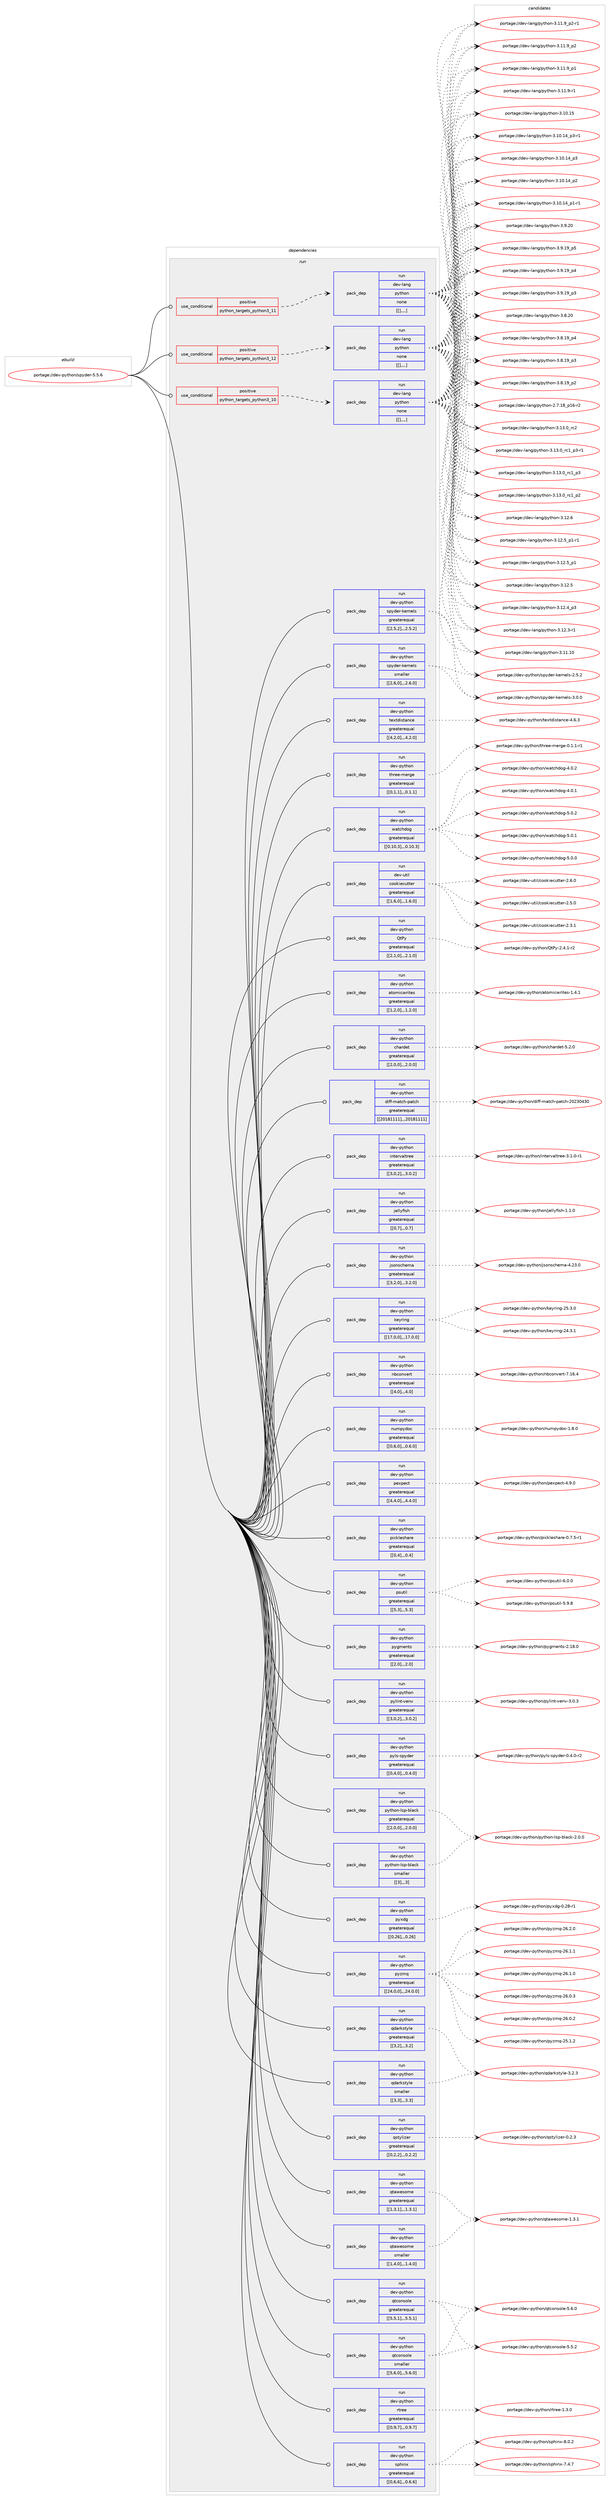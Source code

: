 digraph prolog {

# *************
# Graph options
# *************

newrank=true;
concentrate=true;
compound=true;
graph [rankdir=LR,fontname=Helvetica,fontsize=10,ranksep=1.5];#, ranksep=2.5, nodesep=0.2];
edge  [arrowhead=vee];
node  [fontname=Helvetica,fontsize=10];

# **********
# The ebuild
# **********

subgraph cluster_leftcol {
color=gray;
label=<<i>ebuild</i>>;
id [label="portage://dev-python/spyder-5.5.6", color=red, width=4, href="../dev-python/spyder-5.5.6.svg"];
}

# ****************
# The dependencies
# ****************

subgraph cluster_midcol {
color=gray;
label=<<i>dependencies</i>>;
subgraph cluster_compile {
fillcolor="#eeeeee";
style=filled;
label=<<i>compile</i>>;
}
subgraph cluster_compileandrun {
fillcolor="#eeeeee";
style=filled;
label=<<i>compile and run</i>>;
}
subgraph cluster_run {
fillcolor="#eeeeee";
style=filled;
label=<<i>run</i>>;
subgraph cond40944 {
dependency166334 [label=<<TABLE BORDER="0" CELLBORDER="1" CELLSPACING="0" CELLPADDING="4"><TR><TD ROWSPAN="3" CELLPADDING="10">use_conditional</TD></TR><TR><TD>positive</TD></TR><TR><TD>python_targets_python3_10</TD></TR></TABLE>>, shape=none, color=red];
subgraph pack124129 {
dependency166335 [label=<<TABLE BORDER="0" CELLBORDER="1" CELLSPACING="0" CELLPADDING="4" WIDTH="220"><TR><TD ROWSPAN="6" CELLPADDING="30">pack_dep</TD></TR><TR><TD WIDTH="110">run</TD></TR><TR><TD>dev-lang</TD></TR><TR><TD>python</TD></TR><TR><TD>none</TD></TR><TR><TD>[[],,,,]</TD></TR></TABLE>>, shape=none, color=blue];
}
dependency166334:e -> dependency166335:w [weight=20,style="dashed",arrowhead="vee"];
}
id:e -> dependency166334:w [weight=20,style="solid",arrowhead="odot"];
subgraph cond40945 {
dependency166336 [label=<<TABLE BORDER="0" CELLBORDER="1" CELLSPACING="0" CELLPADDING="4"><TR><TD ROWSPAN="3" CELLPADDING="10">use_conditional</TD></TR><TR><TD>positive</TD></TR><TR><TD>python_targets_python3_11</TD></TR></TABLE>>, shape=none, color=red];
subgraph pack124130 {
dependency166337 [label=<<TABLE BORDER="0" CELLBORDER="1" CELLSPACING="0" CELLPADDING="4" WIDTH="220"><TR><TD ROWSPAN="6" CELLPADDING="30">pack_dep</TD></TR><TR><TD WIDTH="110">run</TD></TR><TR><TD>dev-lang</TD></TR><TR><TD>python</TD></TR><TR><TD>none</TD></TR><TR><TD>[[],,,,]</TD></TR></TABLE>>, shape=none, color=blue];
}
dependency166336:e -> dependency166337:w [weight=20,style="dashed",arrowhead="vee"];
}
id:e -> dependency166336:w [weight=20,style="solid",arrowhead="odot"];
subgraph cond40946 {
dependency166338 [label=<<TABLE BORDER="0" CELLBORDER="1" CELLSPACING="0" CELLPADDING="4"><TR><TD ROWSPAN="3" CELLPADDING="10">use_conditional</TD></TR><TR><TD>positive</TD></TR><TR><TD>python_targets_python3_12</TD></TR></TABLE>>, shape=none, color=red];
subgraph pack124131 {
dependency166339 [label=<<TABLE BORDER="0" CELLBORDER="1" CELLSPACING="0" CELLPADDING="4" WIDTH="220"><TR><TD ROWSPAN="6" CELLPADDING="30">pack_dep</TD></TR><TR><TD WIDTH="110">run</TD></TR><TR><TD>dev-lang</TD></TR><TR><TD>python</TD></TR><TR><TD>none</TD></TR><TR><TD>[[],,,,]</TD></TR></TABLE>>, shape=none, color=blue];
}
dependency166338:e -> dependency166339:w [weight=20,style="dashed",arrowhead="vee"];
}
id:e -> dependency166338:w [weight=20,style="solid",arrowhead="odot"];
subgraph pack124132 {
dependency166340 [label=<<TABLE BORDER="0" CELLBORDER="1" CELLSPACING="0" CELLPADDING="4" WIDTH="220"><TR><TD ROWSPAN="6" CELLPADDING="30">pack_dep</TD></TR><TR><TD WIDTH="110">run</TD></TR><TR><TD>dev-python</TD></TR><TR><TD>QtPy</TD></TR><TR><TD>greaterequal</TD></TR><TR><TD>[[2,1,0],,,2.1.0]</TD></TR></TABLE>>, shape=none, color=blue];
}
id:e -> dependency166340:w [weight=20,style="solid",arrowhead="odot"];
subgraph pack124133 {
dependency166341 [label=<<TABLE BORDER="0" CELLBORDER="1" CELLSPACING="0" CELLPADDING="4" WIDTH="220"><TR><TD ROWSPAN="6" CELLPADDING="30">pack_dep</TD></TR><TR><TD WIDTH="110">run</TD></TR><TR><TD>dev-python</TD></TR><TR><TD>atomicwrites</TD></TR><TR><TD>greaterequal</TD></TR><TR><TD>[[1,2,0],,,1.2.0]</TD></TR></TABLE>>, shape=none, color=blue];
}
id:e -> dependency166341:w [weight=20,style="solid",arrowhead="odot"];
subgraph pack124134 {
dependency166342 [label=<<TABLE BORDER="0" CELLBORDER="1" CELLSPACING="0" CELLPADDING="4" WIDTH="220"><TR><TD ROWSPAN="6" CELLPADDING="30">pack_dep</TD></TR><TR><TD WIDTH="110">run</TD></TR><TR><TD>dev-python</TD></TR><TR><TD>chardet</TD></TR><TR><TD>greaterequal</TD></TR><TR><TD>[[2,0,0],,,2.0.0]</TD></TR></TABLE>>, shape=none, color=blue];
}
id:e -> dependency166342:w [weight=20,style="solid",arrowhead="odot"];
subgraph pack124135 {
dependency166343 [label=<<TABLE BORDER="0" CELLBORDER="1" CELLSPACING="0" CELLPADDING="4" WIDTH="220"><TR><TD ROWSPAN="6" CELLPADDING="30">pack_dep</TD></TR><TR><TD WIDTH="110">run</TD></TR><TR><TD>dev-python</TD></TR><TR><TD>diff-match-patch</TD></TR><TR><TD>greaterequal</TD></TR><TR><TD>[[20181111],,,20181111]</TD></TR></TABLE>>, shape=none, color=blue];
}
id:e -> dependency166343:w [weight=20,style="solid",arrowhead="odot"];
subgraph pack124136 {
dependency166344 [label=<<TABLE BORDER="0" CELLBORDER="1" CELLSPACING="0" CELLPADDING="4" WIDTH="220"><TR><TD ROWSPAN="6" CELLPADDING="30">pack_dep</TD></TR><TR><TD WIDTH="110">run</TD></TR><TR><TD>dev-python</TD></TR><TR><TD>intervaltree</TD></TR><TR><TD>greaterequal</TD></TR><TR><TD>[[3,0,2],,,3.0.2]</TD></TR></TABLE>>, shape=none, color=blue];
}
id:e -> dependency166344:w [weight=20,style="solid",arrowhead="odot"];
subgraph pack124137 {
dependency166345 [label=<<TABLE BORDER="0" CELLBORDER="1" CELLSPACING="0" CELLPADDING="4" WIDTH="220"><TR><TD ROWSPAN="6" CELLPADDING="30">pack_dep</TD></TR><TR><TD WIDTH="110">run</TD></TR><TR><TD>dev-python</TD></TR><TR><TD>jellyfish</TD></TR><TR><TD>greaterequal</TD></TR><TR><TD>[[0,7],,,0.7]</TD></TR></TABLE>>, shape=none, color=blue];
}
id:e -> dependency166345:w [weight=20,style="solid",arrowhead="odot"];
subgraph pack124138 {
dependency166346 [label=<<TABLE BORDER="0" CELLBORDER="1" CELLSPACING="0" CELLPADDING="4" WIDTH="220"><TR><TD ROWSPAN="6" CELLPADDING="30">pack_dep</TD></TR><TR><TD WIDTH="110">run</TD></TR><TR><TD>dev-python</TD></TR><TR><TD>jsonschema</TD></TR><TR><TD>greaterequal</TD></TR><TR><TD>[[3,2,0],,,3.2.0]</TD></TR></TABLE>>, shape=none, color=blue];
}
id:e -> dependency166346:w [weight=20,style="solid",arrowhead="odot"];
subgraph pack124139 {
dependency166347 [label=<<TABLE BORDER="0" CELLBORDER="1" CELLSPACING="0" CELLPADDING="4" WIDTH="220"><TR><TD ROWSPAN="6" CELLPADDING="30">pack_dep</TD></TR><TR><TD WIDTH="110">run</TD></TR><TR><TD>dev-python</TD></TR><TR><TD>keyring</TD></TR><TR><TD>greaterequal</TD></TR><TR><TD>[[17,0,0],,,17.0.0]</TD></TR></TABLE>>, shape=none, color=blue];
}
id:e -> dependency166347:w [weight=20,style="solid",arrowhead="odot"];
subgraph pack124140 {
dependency166348 [label=<<TABLE BORDER="0" CELLBORDER="1" CELLSPACING="0" CELLPADDING="4" WIDTH="220"><TR><TD ROWSPAN="6" CELLPADDING="30">pack_dep</TD></TR><TR><TD WIDTH="110">run</TD></TR><TR><TD>dev-python</TD></TR><TR><TD>nbconvert</TD></TR><TR><TD>greaterequal</TD></TR><TR><TD>[[4,0],,,4.0]</TD></TR></TABLE>>, shape=none, color=blue];
}
id:e -> dependency166348:w [weight=20,style="solid",arrowhead="odot"];
subgraph pack124141 {
dependency166349 [label=<<TABLE BORDER="0" CELLBORDER="1" CELLSPACING="0" CELLPADDING="4" WIDTH="220"><TR><TD ROWSPAN="6" CELLPADDING="30">pack_dep</TD></TR><TR><TD WIDTH="110">run</TD></TR><TR><TD>dev-python</TD></TR><TR><TD>numpydoc</TD></TR><TR><TD>greaterequal</TD></TR><TR><TD>[[0,6,0],,,0.6.0]</TD></TR></TABLE>>, shape=none, color=blue];
}
id:e -> dependency166349:w [weight=20,style="solid",arrowhead="odot"];
subgraph pack124142 {
dependency166350 [label=<<TABLE BORDER="0" CELLBORDER="1" CELLSPACING="0" CELLPADDING="4" WIDTH="220"><TR><TD ROWSPAN="6" CELLPADDING="30">pack_dep</TD></TR><TR><TD WIDTH="110">run</TD></TR><TR><TD>dev-python</TD></TR><TR><TD>pexpect</TD></TR><TR><TD>greaterequal</TD></TR><TR><TD>[[4,4,0],,,4.4.0]</TD></TR></TABLE>>, shape=none, color=blue];
}
id:e -> dependency166350:w [weight=20,style="solid",arrowhead="odot"];
subgraph pack124143 {
dependency166351 [label=<<TABLE BORDER="0" CELLBORDER="1" CELLSPACING="0" CELLPADDING="4" WIDTH="220"><TR><TD ROWSPAN="6" CELLPADDING="30">pack_dep</TD></TR><TR><TD WIDTH="110">run</TD></TR><TR><TD>dev-python</TD></TR><TR><TD>pickleshare</TD></TR><TR><TD>greaterequal</TD></TR><TR><TD>[[0,4],,,0.4]</TD></TR></TABLE>>, shape=none, color=blue];
}
id:e -> dependency166351:w [weight=20,style="solid",arrowhead="odot"];
subgraph pack124144 {
dependency166352 [label=<<TABLE BORDER="0" CELLBORDER="1" CELLSPACING="0" CELLPADDING="4" WIDTH="220"><TR><TD ROWSPAN="6" CELLPADDING="30">pack_dep</TD></TR><TR><TD WIDTH="110">run</TD></TR><TR><TD>dev-python</TD></TR><TR><TD>psutil</TD></TR><TR><TD>greaterequal</TD></TR><TR><TD>[[5,3],,,5.3]</TD></TR></TABLE>>, shape=none, color=blue];
}
id:e -> dependency166352:w [weight=20,style="solid",arrowhead="odot"];
subgraph pack124145 {
dependency166353 [label=<<TABLE BORDER="0" CELLBORDER="1" CELLSPACING="0" CELLPADDING="4" WIDTH="220"><TR><TD ROWSPAN="6" CELLPADDING="30">pack_dep</TD></TR><TR><TD WIDTH="110">run</TD></TR><TR><TD>dev-python</TD></TR><TR><TD>pygments</TD></TR><TR><TD>greaterequal</TD></TR><TR><TD>[[2,0],,,2.0]</TD></TR></TABLE>>, shape=none, color=blue];
}
id:e -> dependency166353:w [weight=20,style="solid",arrowhead="odot"];
subgraph pack124146 {
dependency166354 [label=<<TABLE BORDER="0" CELLBORDER="1" CELLSPACING="0" CELLPADDING="4" WIDTH="220"><TR><TD ROWSPAN="6" CELLPADDING="30">pack_dep</TD></TR><TR><TD WIDTH="110">run</TD></TR><TR><TD>dev-python</TD></TR><TR><TD>pylint-venv</TD></TR><TR><TD>greaterequal</TD></TR><TR><TD>[[3,0,2],,,3.0.2]</TD></TR></TABLE>>, shape=none, color=blue];
}
id:e -> dependency166354:w [weight=20,style="solid",arrowhead="odot"];
subgraph pack124147 {
dependency166355 [label=<<TABLE BORDER="0" CELLBORDER="1" CELLSPACING="0" CELLPADDING="4" WIDTH="220"><TR><TD ROWSPAN="6" CELLPADDING="30">pack_dep</TD></TR><TR><TD WIDTH="110">run</TD></TR><TR><TD>dev-python</TD></TR><TR><TD>pyls-spyder</TD></TR><TR><TD>greaterequal</TD></TR><TR><TD>[[0,4,0],,,0.4.0]</TD></TR></TABLE>>, shape=none, color=blue];
}
id:e -> dependency166355:w [weight=20,style="solid",arrowhead="odot"];
subgraph pack124148 {
dependency166356 [label=<<TABLE BORDER="0" CELLBORDER="1" CELLSPACING="0" CELLPADDING="4" WIDTH="220"><TR><TD ROWSPAN="6" CELLPADDING="30">pack_dep</TD></TR><TR><TD WIDTH="110">run</TD></TR><TR><TD>dev-python</TD></TR><TR><TD>python-lsp-black</TD></TR><TR><TD>greaterequal</TD></TR><TR><TD>[[2,0,0],,,2.0.0]</TD></TR></TABLE>>, shape=none, color=blue];
}
id:e -> dependency166356:w [weight=20,style="solid",arrowhead="odot"];
subgraph pack124149 {
dependency166357 [label=<<TABLE BORDER="0" CELLBORDER="1" CELLSPACING="0" CELLPADDING="4" WIDTH="220"><TR><TD ROWSPAN="6" CELLPADDING="30">pack_dep</TD></TR><TR><TD WIDTH="110">run</TD></TR><TR><TD>dev-python</TD></TR><TR><TD>python-lsp-black</TD></TR><TR><TD>smaller</TD></TR><TR><TD>[[3],,,3]</TD></TR></TABLE>>, shape=none, color=blue];
}
id:e -> dependency166357:w [weight=20,style="solid",arrowhead="odot"];
subgraph pack124150 {
dependency166358 [label=<<TABLE BORDER="0" CELLBORDER="1" CELLSPACING="0" CELLPADDING="4" WIDTH="220"><TR><TD ROWSPAN="6" CELLPADDING="30">pack_dep</TD></TR><TR><TD WIDTH="110">run</TD></TR><TR><TD>dev-python</TD></TR><TR><TD>pyxdg</TD></TR><TR><TD>greaterequal</TD></TR><TR><TD>[[0,26],,,0.26]</TD></TR></TABLE>>, shape=none, color=blue];
}
id:e -> dependency166358:w [weight=20,style="solid",arrowhead="odot"];
subgraph pack124151 {
dependency166359 [label=<<TABLE BORDER="0" CELLBORDER="1" CELLSPACING="0" CELLPADDING="4" WIDTH="220"><TR><TD ROWSPAN="6" CELLPADDING="30">pack_dep</TD></TR><TR><TD WIDTH="110">run</TD></TR><TR><TD>dev-python</TD></TR><TR><TD>pyzmq</TD></TR><TR><TD>greaterequal</TD></TR><TR><TD>[[24,0,0],,,24.0.0]</TD></TR></TABLE>>, shape=none, color=blue];
}
id:e -> dependency166359:w [weight=20,style="solid",arrowhead="odot"];
subgraph pack124152 {
dependency166360 [label=<<TABLE BORDER="0" CELLBORDER="1" CELLSPACING="0" CELLPADDING="4" WIDTH="220"><TR><TD ROWSPAN="6" CELLPADDING="30">pack_dep</TD></TR><TR><TD WIDTH="110">run</TD></TR><TR><TD>dev-python</TD></TR><TR><TD>qdarkstyle</TD></TR><TR><TD>greaterequal</TD></TR><TR><TD>[[3,2],,,3.2]</TD></TR></TABLE>>, shape=none, color=blue];
}
id:e -> dependency166360:w [weight=20,style="solid",arrowhead="odot"];
subgraph pack124153 {
dependency166361 [label=<<TABLE BORDER="0" CELLBORDER="1" CELLSPACING="0" CELLPADDING="4" WIDTH="220"><TR><TD ROWSPAN="6" CELLPADDING="30">pack_dep</TD></TR><TR><TD WIDTH="110">run</TD></TR><TR><TD>dev-python</TD></TR><TR><TD>qdarkstyle</TD></TR><TR><TD>smaller</TD></TR><TR><TD>[[3,3],,,3.3]</TD></TR></TABLE>>, shape=none, color=blue];
}
id:e -> dependency166361:w [weight=20,style="solid",arrowhead="odot"];
subgraph pack124154 {
dependency166362 [label=<<TABLE BORDER="0" CELLBORDER="1" CELLSPACING="0" CELLPADDING="4" WIDTH="220"><TR><TD ROWSPAN="6" CELLPADDING="30">pack_dep</TD></TR><TR><TD WIDTH="110">run</TD></TR><TR><TD>dev-python</TD></TR><TR><TD>qstylizer</TD></TR><TR><TD>greaterequal</TD></TR><TR><TD>[[0,2,2],,,0.2.2]</TD></TR></TABLE>>, shape=none, color=blue];
}
id:e -> dependency166362:w [weight=20,style="solid",arrowhead="odot"];
subgraph pack124155 {
dependency166363 [label=<<TABLE BORDER="0" CELLBORDER="1" CELLSPACING="0" CELLPADDING="4" WIDTH="220"><TR><TD ROWSPAN="6" CELLPADDING="30">pack_dep</TD></TR><TR><TD WIDTH="110">run</TD></TR><TR><TD>dev-python</TD></TR><TR><TD>qtawesome</TD></TR><TR><TD>greaterequal</TD></TR><TR><TD>[[1,3,1],,,1.3.1]</TD></TR></TABLE>>, shape=none, color=blue];
}
id:e -> dependency166363:w [weight=20,style="solid",arrowhead="odot"];
subgraph pack124156 {
dependency166364 [label=<<TABLE BORDER="0" CELLBORDER="1" CELLSPACING="0" CELLPADDING="4" WIDTH="220"><TR><TD ROWSPAN="6" CELLPADDING="30">pack_dep</TD></TR><TR><TD WIDTH="110">run</TD></TR><TR><TD>dev-python</TD></TR><TR><TD>qtawesome</TD></TR><TR><TD>smaller</TD></TR><TR><TD>[[1,4,0],,,1.4.0]</TD></TR></TABLE>>, shape=none, color=blue];
}
id:e -> dependency166364:w [weight=20,style="solid",arrowhead="odot"];
subgraph pack124157 {
dependency166365 [label=<<TABLE BORDER="0" CELLBORDER="1" CELLSPACING="0" CELLPADDING="4" WIDTH="220"><TR><TD ROWSPAN="6" CELLPADDING="30">pack_dep</TD></TR><TR><TD WIDTH="110">run</TD></TR><TR><TD>dev-python</TD></TR><TR><TD>qtconsole</TD></TR><TR><TD>greaterequal</TD></TR><TR><TD>[[5,5,1],,,5.5.1]</TD></TR></TABLE>>, shape=none, color=blue];
}
id:e -> dependency166365:w [weight=20,style="solid",arrowhead="odot"];
subgraph pack124158 {
dependency166366 [label=<<TABLE BORDER="0" CELLBORDER="1" CELLSPACING="0" CELLPADDING="4" WIDTH="220"><TR><TD ROWSPAN="6" CELLPADDING="30">pack_dep</TD></TR><TR><TD WIDTH="110">run</TD></TR><TR><TD>dev-python</TD></TR><TR><TD>qtconsole</TD></TR><TR><TD>smaller</TD></TR><TR><TD>[[5,6,0],,,5.6.0]</TD></TR></TABLE>>, shape=none, color=blue];
}
id:e -> dependency166366:w [weight=20,style="solid",arrowhead="odot"];
subgraph pack124159 {
dependency166367 [label=<<TABLE BORDER="0" CELLBORDER="1" CELLSPACING="0" CELLPADDING="4" WIDTH="220"><TR><TD ROWSPAN="6" CELLPADDING="30">pack_dep</TD></TR><TR><TD WIDTH="110">run</TD></TR><TR><TD>dev-python</TD></TR><TR><TD>rtree</TD></TR><TR><TD>greaterequal</TD></TR><TR><TD>[[0,9,7],,,0.9.7]</TD></TR></TABLE>>, shape=none, color=blue];
}
id:e -> dependency166367:w [weight=20,style="solid",arrowhead="odot"];
subgraph pack124160 {
dependency166368 [label=<<TABLE BORDER="0" CELLBORDER="1" CELLSPACING="0" CELLPADDING="4" WIDTH="220"><TR><TD ROWSPAN="6" CELLPADDING="30">pack_dep</TD></TR><TR><TD WIDTH="110">run</TD></TR><TR><TD>dev-python</TD></TR><TR><TD>sphinx</TD></TR><TR><TD>greaterequal</TD></TR><TR><TD>[[0,6,6],,,0.6.6]</TD></TR></TABLE>>, shape=none, color=blue];
}
id:e -> dependency166368:w [weight=20,style="solid",arrowhead="odot"];
subgraph pack124161 {
dependency166369 [label=<<TABLE BORDER="0" CELLBORDER="1" CELLSPACING="0" CELLPADDING="4" WIDTH="220"><TR><TD ROWSPAN="6" CELLPADDING="30">pack_dep</TD></TR><TR><TD WIDTH="110">run</TD></TR><TR><TD>dev-python</TD></TR><TR><TD>spyder-kernels</TD></TR><TR><TD>greaterequal</TD></TR><TR><TD>[[2,5,2],,,2.5.2]</TD></TR></TABLE>>, shape=none, color=blue];
}
id:e -> dependency166369:w [weight=20,style="solid",arrowhead="odot"];
subgraph pack124162 {
dependency166370 [label=<<TABLE BORDER="0" CELLBORDER="1" CELLSPACING="0" CELLPADDING="4" WIDTH="220"><TR><TD ROWSPAN="6" CELLPADDING="30">pack_dep</TD></TR><TR><TD WIDTH="110">run</TD></TR><TR><TD>dev-python</TD></TR><TR><TD>spyder-kernels</TD></TR><TR><TD>smaller</TD></TR><TR><TD>[[2,6,0],,,2.6.0]</TD></TR></TABLE>>, shape=none, color=blue];
}
id:e -> dependency166370:w [weight=20,style="solid",arrowhead="odot"];
subgraph pack124163 {
dependency166371 [label=<<TABLE BORDER="0" CELLBORDER="1" CELLSPACING="0" CELLPADDING="4" WIDTH="220"><TR><TD ROWSPAN="6" CELLPADDING="30">pack_dep</TD></TR><TR><TD WIDTH="110">run</TD></TR><TR><TD>dev-python</TD></TR><TR><TD>textdistance</TD></TR><TR><TD>greaterequal</TD></TR><TR><TD>[[4,2,0],,,4.2.0]</TD></TR></TABLE>>, shape=none, color=blue];
}
id:e -> dependency166371:w [weight=20,style="solid",arrowhead="odot"];
subgraph pack124164 {
dependency166372 [label=<<TABLE BORDER="0" CELLBORDER="1" CELLSPACING="0" CELLPADDING="4" WIDTH="220"><TR><TD ROWSPAN="6" CELLPADDING="30">pack_dep</TD></TR><TR><TD WIDTH="110">run</TD></TR><TR><TD>dev-python</TD></TR><TR><TD>three-merge</TD></TR><TR><TD>greaterequal</TD></TR><TR><TD>[[0,1,1],,,0.1.1]</TD></TR></TABLE>>, shape=none, color=blue];
}
id:e -> dependency166372:w [weight=20,style="solid",arrowhead="odot"];
subgraph pack124165 {
dependency166373 [label=<<TABLE BORDER="0" CELLBORDER="1" CELLSPACING="0" CELLPADDING="4" WIDTH="220"><TR><TD ROWSPAN="6" CELLPADDING="30">pack_dep</TD></TR><TR><TD WIDTH="110">run</TD></TR><TR><TD>dev-python</TD></TR><TR><TD>watchdog</TD></TR><TR><TD>greaterequal</TD></TR><TR><TD>[[0,10,3],,,0.10.3]</TD></TR></TABLE>>, shape=none, color=blue];
}
id:e -> dependency166373:w [weight=20,style="solid",arrowhead="odot"];
subgraph pack124166 {
dependency166374 [label=<<TABLE BORDER="0" CELLBORDER="1" CELLSPACING="0" CELLPADDING="4" WIDTH="220"><TR><TD ROWSPAN="6" CELLPADDING="30">pack_dep</TD></TR><TR><TD WIDTH="110">run</TD></TR><TR><TD>dev-util</TD></TR><TR><TD>cookiecutter</TD></TR><TR><TD>greaterequal</TD></TR><TR><TD>[[1,6,0],,,1.6.0]</TD></TR></TABLE>>, shape=none, color=blue];
}
id:e -> dependency166374:w [weight=20,style="solid",arrowhead="odot"];
}
}

# **************
# The candidates
# **************

subgraph cluster_choices {
rank=same;
color=gray;
label=<<i>candidates</i>>;

subgraph choice124129 {
color=black;
nodesep=1;
choice10010111845108971101034711212111610411111045514649514648951149950 [label="portage://dev-lang/python-3.13.0_rc2", color=red, width=4,href="../dev-lang/python-3.13.0_rc2.svg"];
choice1001011184510897110103471121211161041111104551464951464895114994995112514511449 [label="portage://dev-lang/python-3.13.0_rc1_p3-r1", color=red, width=4,href="../dev-lang/python-3.13.0_rc1_p3-r1.svg"];
choice100101118451089711010347112121116104111110455146495146489511499499511251 [label="portage://dev-lang/python-3.13.0_rc1_p3", color=red, width=4,href="../dev-lang/python-3.13.0_rc1_p3.svg"];
choice100101118451089711010347112121116104111110455146495146489511499499511250 [label="portage://dev-lang/python-3.13.0_rc1_p2", color=red, width=4,href="../dev-lang/python-3.13.0_rc1_p2.svg"];
choice10010111845108971101034711212111610411111045514649504654 [label="portage://dev-lang/python-3.12.6", color=red, width=4,href="../dev-lang/python-3.12.6.svg"];
choice1001011184510897110103471121211161041111104551464950465395112494511449 [label="portage://dev-lang/python-3.12.5_p1-r1", color=red, width=4,href="../dev-lang/python-3.12.5_p1-r1.svg"];
choice100101118451089711010347112121116104111110455146495046539511249 [label="portage://dev-lang/python-3.12.5_p1", color=red, width=4,href="../dev-lang/python-3.12.5_p1.svg"];
choice10010111845108971101034711212111610411111045514649504653 [label="portage://dev-lang/python-3.12.5", color=red, width=4,href="../dev-lang/python-3.12.5.svg"];
choice100101118451089711010347112121116104111110455146495046529511251 [label="portage://dev-lang/python-3.12.4_p3", color=red, width=4,href="../dev-lang/python-3.12.4_p3.svg"];
choice100101118451089711010347112121116104111110455146495046514511449 [label="portage://dev-lang/python-3.12.3-r1", color=red, width=4,href="../dev-lang/python-3.12.3-r1.svg"];
choice1001011184510897110103471121211161041111104551464949464948 [label="portage://dev-lang/python-3.11.10", color=red, width=4,href="../dev-lang/python-3.11.10.svg"];
choice1001011184510897110103471121211161041111104551464949465795112504511449 [label="portage://dev-lang/python-3.11.9_p2-r1", color=red, width=4,href="../dev-lang/python-3.11.9_p2-r1.svg"];
choice100101118451089711010347112121116104111110455146494946579511250 [label="portage://dev-lang/python-3.11.9_p2", color=red, width=4,href="../dev-lang/python-3.11.9_p2.svg"];
choice100101118451089711010347112121116104111110455146494946579511249 [label="portage://dev-lang/python-3.11.9_p1", color=red, width=4,href="../dev-lang/python-3.11.9_p1.svg"];
choice100101118451089711010347112121116104111110455146494946574511449 [label="portage://dev-lang/python-3.11.9-r1", color=red, width=4,href="../dev-lang/python-3.11.9-r1.svg"];
choice1001011184510897110103471121211161041111104551464948464953 [label="portage://dev-lang/python-3.10.15", color=red, width=4,href="../dev-lang/python-3.10.15.svg"];
choice100101118451089711010347112121116104111110455146494846495295112514511449 [label="portage://dev-lang/python-3.10.14_p3-r1", color=red, width=4,href="../dev-lang/python-3.10.14_p3-r1.svg"];
choice10010111845108971101034711212111610411111045514649484649529511251 [label="portage://dev-lang/python-3.10.14_p3", color=red, width=4,href="../dev-lang/python-3.10.14_p3.svg"];
choice10010111845108971101034711212111610411111045514649484649529511250 [label="portage://dev-lang/python-3.10.14_p2", color=red, width=4,href="../dev-lang/python-3.10.14_p2.svg"];
choice100101118451089711010347112121116104111110455146494846495295112494511449 [label="portage://dev-lang/python-3.10.14_p1-r1", color=red, width=4,href="../dev-lang/python-3.10.14_p1-r1.svg"];
choice10010111845108971101034711212111610411111045514657465048 [label="portage://dev-lang/python-3.9.20", color=red, width=4,href="../dev-lang/python-3.9.20.svg"];
choice100101118451089711010347112121116104111110455146574649579511253 [label="portage://dev-lang/python-3.9.19_p5", color=red, width=4,href="../dev-lang/python-3.9.19_p5.svg"];
choice100101118451089711010347112121116104111110455146574649579511252 [label="portage://dev-lang/python-3.9.19_p4", color=red, width=4,href="../dev-lang/python-3.9.19_p4.svg"];
choice100101118451089711010347112121116104111110455146574649579511251 [label="portage://dev-lang/python-3.9.19_p3", color=red, width=4,href="../dev-lang/python-3.9.19_p3.svg"];
choice10010111845108971101034711212111610411111045514656465048 [label="portage://dev-lang/python-3.8.20", color=red, width=4,href="../dev-lang/python-3.8.20.svg"];
choice100101118451089711010347112121116104111110455146564649579511252 [label="portage://dev-lang/python-3.8.19_p4", color=red, width=4,href="../dev-lang/python-3.8.19_p4.svg"];
choice100101118451089711010347112121116104111110455146564649579511251 [label="portage://dev-lang/python-3.8.19_p3", color=red, width=4,href="../dev-lang/python-3.8.19_p3.svg"];
choice100101118451089711010347112121116104111110455146564649579511250 [label="portage://dev-lang/python-3.8.19_p2", color=red, width=4,href="../dev-lang/python-3.8.19_p2.svg"];
choice100101118451089711010347112121116104111110455046554649569511249544511450 [label="portage://dev-lang/python-2.7.18_p16-r2", color=red, width=4,href="../dev-lang/python-2.7.18_p16-r2.svg"];
dependency166335:e -> choice10010111845108971101034711212111610411111045514649514648951149950:w [style=dotted,weight="100"];
dependency166335:e -> choice1001011184510897110103471121211161041111104551464951464895114994995112514511449:w [style=dotted,weight="100"];
dependency166335:e -> choice100101118451089711010347112121116104111110455146495146489511499499511251:w [style=dotted,weight="100"];
dependency166335:e -> choice100101118451089711010347112121116104111110455146495146489511499499511250:w [style=dotted,weight="100"];
dependency166335:e -> choice10010111845108971101034711212111610411111045514649504654:w [style=dotted,weight="100"];
dependency166335:e -> choice1001011184510897110103471121211161041111104551464950465395112494511449:w [style=dotted,weight="100"];
dependency166335:e -> choice100101118451089711010347112121116104111110455146495046539511249:w [style=dotted,weight="100"];
dependency166335:e -> choice10010111845108971101034711212111610411111045514649504653:w [style=dotted,weight="100"];
dependency166335:e -> choice100101118451089711010347112121116104111110455146495046529511251:w [style=dotted,weight="100"];
dependency166335:e -> choice100101118451089711010347112121116104111110455146495046514511449:w [style=dotted,weight="100"];
dependency166335:e -> choice1001011184510897110103471121211161041111104551464949464948:w [style=dotted,weight="100"];
dependency166335:e -> choice1001011184510897110103471121211161041111104551464949465795112504511449:w [style=dotted,weight="100"];
dependency166335:e -> choice100101118451089711010347112121116104111110455146494946579511250:w [style=dotted,weight="100"];
dependency166335:e -> choice100101118451089711010347112121116104111110455146494946579511249:w [style=dotted,weight="100"];
dependency166335:e -> choice100101118451089711010347112121116104111110455146494946574511449:w [style=dotted,weight="100"];
dependency166335:e -> choice1001011184510897110103471121211161041111104551464948464953:w [style=dotted,weight="100"];
dependency166335:e -> choice100101118451089711010347112121116104111110455146494846495295112514511449:w [style=dotted,weight="100"];
dependency166335:e -> choice10010111845108971101034711212111610411111045514649484649529511251:w [style=dotted,weight="100"];
dependency166335:e -> choice10010111845108971101034711212111610411111045514649484649529511250:w [style=dotted,weight="100"];
dependency166335:e -> choice100101118451089711010347112121116104111110455146494846495295112494511449:w [style=dotted,weight="100"];
dependency166335:e -> choice10010111845108971101034711212111610411111045514657465048:w [style=dotted,weight="100"];
dependency166335:e -> choice100101118451089711010347112121116104111110455146574649579511253:w [style=dotted,weight="100"];
dependency166335:e -> choice100101118451089711010347112121116104111110455146574649579511252:w [style=dotted,weight="100"];
dependency166335:e -> choice100101118451089711010347112121116104111110455146574649579511251:w [style=dotted,weight="100"];
dependency166335:e -> choice10010111845108971101034711212111610411111045514656465048:w [style=dotted,weight="100"];
dependency166335:e -> choice100101118451089711010347112121116104111110455146564649579511252:w [style=dotted,weight="100"];
dependency166335:e -> choice100101118451089711010347112121116104111110455146564649579511251:w [style=dotted,weight="100"];
dependency166335:e -> choice100101118451089711010347112121116104111110455146564649579511250:w [style=dotted,weight="100"];
dependency166335:e -> choice100101118451089711010347112121116104111110455046554649569511249544511450:w [style=dotted,weight="100"];
}
subgraph choice124130 {
color=black;
nodesep=1;
choice10010111845108971101034711212111610411111045514649514648951149950 [label="portage://dev-lang/python-3.13.0_rc2", color=red, width=4,href="../dev-lang/python-3.13.0_rc2.svg"];
choice1001011184510897110103471121211161041111104551464951464895114994995112514511449 [label="portage://dev-lang/python-3.13.0_rc1_p3-r1", color=red, width=4,href="../dev-lang/python-3.13.0_rc1_p3-r1.svg"];
choice100101118451089711010347112121116104111110455146495146489511499499511251 [label="portage://dev-lang/python-3.13.0_rc1_p3", color=red, width=4,href="../dev-lang/python-3.13.0_rc1_p3.svg"];
choice100101118451089711010347112121116104111110455146495146489511499499511250 [label="portage://dev-lang/python-3.13.0_rc1_p2", color=red, width=4,href="../dev-lang/python-3.13.0_rc1_p2.svg"];
choice10010111845108971101034711212111610411111045514649504654 [label="portage://dev-lang/python-3.12.6", color=red, width=4,href="../dev-lang/python-3.12.6.svg"];
choice1001011184510897110103471121211161041111104551464950465395112494511449 [label="portage://dev-lang/python-3.12.5_p1-r1", color=red, width=4,href="../dev-lang/python-3.12.5_p1-r1.svg"];
choice100101118451089711010347112121116104111110455146495046539511249 [label="portage://dev-lang/python-3.12.5_p1", color=red, width=4,href="../dev-lang/python-3.12.5_p1.svg"];
choice10010111845108971101034711212111610411111045514649504653 [label="portage://dev-lang/python-3.12.5", color=red, width=4,href="../dev-lang/python-3.12.5.svg"];
choice100101118451089711010347112121116104111110455146495046529511251 [label="portage://dev-lang/python-3.12.4_p3", color=red, width=4,href="../dev-lang/python-3.12.4_p3.svg"];
choice100101118451089711010347112121116104111110455146495046514511449 [label="portage://dev-lang/python-3.12.3-r1", color=red, width=4,href="../dev-lang/python-3.12.3-r1.svg"];
choice1001011184510897110103471121211161041111104551464949464948 [label="portage://dev-lang/python-3.11.10", color=red, width=4,href="../dev-lang/python-3.11.10.svg"];
choice1001011184510897110103471121211161041111104551464949465795112504511449 [label="portage://dev-lang/python-3.11.9_p2-r1", color=red, width=4,href="../dev-lang/python-3.11.9_p2-r1.svg"];
choice100101118451089711010347112121116104111110455146494946579511250 [label="portage://dev-lang/python-3.11.9_p2", color=red, width=4,href="../dev-lang/python-3.11.9_p2.svg"];
choice100101118451089711010347112121116104111110455146494946579511249 [label="portage://dev-lang/python-3.11.9_p1", color=red, width=4,href="../dev-lang/python-3.11.9_p1.svg"];
choice100101118451089711010347112121116104111110455146494946574511449 [label="portage://dev-lang/python-3.11.9-r1", color=red, width=4,href="../dev-lang/python-3.11.9-r1.svg"];
choice1001011184510897110103471121211161041111104551464948464953 [label="portage://dev-lang/python-3.10.15", color=red, width=4,href="../dev-lang/python-3.10.15.svg"];
choice100101118451089711010347112121116104111110455146494846495295112514511449 [label="portage://dev-lang/python-3.10.14_p3-r1", color=red, width=4,href="../dev-lang/python-3.10.14_p3-r1.svg"];
choice10010111845108971101034711212111610411111045514649484649529511251 [label="portage://dev-lang/python-3.10.14_p3", color=red, width=4,href="../dev-lang/python-3.10.14_p3.svg"];
choice10010111845108971101034711212111610411111045514649484649529511250 [label="portage://dev-lang/python-3.10.14_p2", color=red, width=4,href="../dev-lang/python-3.10.14_p2.svg"];
choice100101118451089711010347112121116104111110455146494846495295112494511449 [label="portage://dev-lang/python-3.10.14_p1-r1", color=red, width=4,href="../dev-lang/python-3.10.14_p1-r1.svg"];
choice10010111845108971101034711212111610411111045514657465048 [label="portage://dev-lang/python-3.9.20", color=red, width=4,href="../dev-lang/python-3.9.20.svg"];
choice100101118451089711010347112121116104111110455146574649579511253 [label="portage://dev-lang/python-3.9.19_p5", color=red, width=4,href="../dev-lang/python-3.9.19_p5.svg"];
choice100101118451089711010347112121116104111110455146574649579511252 [label="portage://dev-lang/python-3.9.19_p4", color=red, width=4,href="../dev-lang/python-3.9.19_p4.svg"];
choice100101118451089711010347112121116104111110455146574649579511251 [label="portage://dev-lang/python-3.9.19_p3", color=red, width=4,href="../dev-lang/python-3.9.19_p3.svg"];
choice10010111845108971101034711212111610411111045514656465048 [label="portage://dev-lang/python-3.8.20", color=red, width=4,href="../dev-lang/python-3.8.20.svg"];
choice100101118451089711010347112121116104111110455146564649579511252 [label="portage://dev-lang/python-3.8.19_p4", color=red, width=4,href="../dev-lang/python-3.8.19_p4.svg"];
choice100101118451089711010347112121116104111110455146564649579511251 [label="portage://dev-lang/python-3.8.19_p3", color=red, width=4,href="../dev-lang/python-3.8.19_p3.svg"];
choice100101118451089711010347112121116104111110455146564649579511250 [label="portage://dev-lang/python-3.8.19_p2", color=red, width=4,href="../dev-lang/python-3.8.19_p2.svg"];
choice100101118451089711010347112121116104111110455046554649569511249544511450 [label="portage://dev-lang/python-2.7.18_p16-r2", color=red, width=4,href="../dev-lang/python-2.7.18_p16-r2.svg"];
dependency166337:e -> choice10010111845108971101034711212111610411111045514649514648951149950:w [style=dotted,weight="100"];
dependency166337:e -> choice1001011184510897110103471121211161041111104551464951464895114994995112514511449:w [style=dotted,weight="100"];
dependency166337:e -> choice100101118451089711010347112121116104111110455146495146489511499499511251:w [style=dotted,weight="100"];
dependency166337:e -> choice100101118451089711010347112121116104111110455146495146489511499499511250:w [style=dotted,weight="100"];
dependency166337:e -> choice10010111845108971101034711212111610411111045514649504654:w [style=dotted,weight="100"];
dependency166337:e -> choice1001011184510897110103471121211161041111104551464950465395112494511449:w [style=dotted,weight="100"];
dependency166337:e -> choice100101118451089711010347112121116104111110455146495046539511249:w [style=dotted,weight="100"];
dependency166337:e -> choice10010111845108971101034711212111610411111045514649504653:w [style=dotted,weight="100"];
dependency166337:e -> choice100101118451089711010347112121116104111110455146495046529511251:w [style=dotted,weight="100"];
dependency166337:e -> choice100101118451089711010347112121116104111110455146495046514511449:w [style=dotted,weight="100"];
dependency166337:e -> choice1001011184510897110103471121211161041111104551464949464948:w [style=dotted,weight="100"];
dependency166337:e -> choice1001011184510897110103471121211161041111104551464949465795112504511449:w [style=dotted,weight="100"];
dependency166337:e -> choice100101118451089711010347112121116104111110455146494946579511250:w [style=dotted,weight="100"];
dependency166337:e -> choice100101118451089711010347112121116104111110455146494946579511249:w [style=dotted,weight="100"];
dependency166337:e -> choice100101118451089711010347112121116104111110455146494946574511449:w [style=dotted,weight="100"];
dependency166337:e -> choice1001011184510897110103471121211161041111104551464948464953:w [style=dotted,weight="100"];
dependency166337:e -> choice100101118451089711010347112121116104111110455146494846495295112514511449:w [style=dotted,weight="100"];
dependency166337:e -> choice10010111845108971101034711212111610411111045514649484649529511251:w [style=dotted,weight="100"];
dependency166337:e -> choice10010111845108971101034711212111610411111045514649484649529511250:w [style=dotted,weight="100"];
dependency166337:e -> choice100101118451089711010347112121116104111110455146494846495295112494511449:w [style=dotted,weight="100"];
dependency166337:e -> choice10010111845108971101034711212111610411111045514657465048:w [style=dotted,weight="100"];
dependency166337:e -> choice100101118451089711010347112121116104111110455146574649579511253:w [style=dotted,weight="100"];
dependency166337:e -> choice100101118451089711010347112121116104111110455146574649579511252:w [style=dotted,weight="100"];
dependency166337:e -> choice100101118451089711010347112121116104111110455146574649579511251:w [style=dotted,weight="100"];
dependency166337:e -> choice10010111845108971101034711212111610411111045514656465048:w [style=dotted,weight="100"];
dependency166337:e -> choice100101118451089711010347112121116104111110455146564649579511252:w [style=dotted,weight="100"];
dependency166337:e -> choice100101118451089711010347112121116104111110455146564649579511251:w [style=dotted,weight="100"];
dependency166337:e -> choice100101118451089711010347112121116104111110455146564649579511250:w [style=dotted,weight="100"];
dependency166337:e -> choice100101118451089711010347112121116104111110455046554649569511249544511450:w [style=dotted,weight="100"];
}
subgraph choice124131 {
color=black;
nodesep=1;
choice10010111845108971101034711212111610411111045514649514648951149950 [label="portage://dev-lang/python-3.13.0_rc2", color=red, width=4,href="../dev-lang/python-3.13.0_rc2.svg"];
choice1001011184510897110103471121211161041111104551464951464895114994995112514511449 [label="portage://dev-lang/python-3.13.0_rc1_p3-r1", color=red, width=4,href="../dev-lang/python-3.13.0_rc1_p3-r1.svg"];
choice100101118451089711010347112121116104111110455146495146489511499499511251 [label="portage://dev-lang/python-3.13.0_rc1_p3", color=red, width=4,href="../dev-lang/python-3.13.0_rc1_p3.svg"];
choice100101118451089711010347112121116104111110455146495146489511499499511250 [label="portage://dev-lang/python-3.13.0_rc1_p2", color=red, width=4,href="../dev-lang/python-3.13.0_rc1_p2.svg"];
choice10010111845108971101034711212111610411111045514649504654 [label="portage://dev-lang/python-3.12.6", color=red, width=4,href="../dev-lang/python-3.12.6.svg"];
choice1001011184510897110103471121211161041111104551464950465395112494511449 [label="portage://dev-lang/python-3.12.5_p1-r1", color=red, width=4,href="../dev-lang/python-3.12.5_p1-r1.svg"];
choice100101118451089711010347112121116104111110455146495046539511249 [label="portage://dev-lang/python-3.12.5_p1", color=red, width=4,href="../dev-lang/python-3.12.5_p1.svg"];
choice10010111845108971101034711212111610411111045514649504653 [label="portage://dev-lang/python-3.12.5", color=red, width=4,href="../dev-lang/python-3.12.5.svg"];
choice100101118451089711010347112121116104111110455146495046529511251 [label="portage://dev-lang/python-3.12.4_p3", color=red, width=4,href="../dev-lang/python-3.12.4_p3.svg"];
choice100101118451089711010347112121116104111110455146495046514511449 [label="portage://dev-lang/python-3.12.3-r1", color=red, width=4,href="../dev-lang/python-3.12.3-r1.svg"];
choice1001011184510897110103471121211161041111104551464949464948 [label="portage://dev-lang/python-3.11.10", color=red, width=4,href="../dev-lang/python-3.11.10.svg"];
choice1001011184510897110103471121211161041111104551464949465795112504511449 [label="portage://dev-lang/python-3.11.9_p2-r1", color=red, width=4,href="../dev-lang/python-3.11.9_p2-r1.svg"];
choice100101118451089711010347112121116104111110455146494946579511250 [label="portage://dev-lang/python-3.11.9_p2", color=red, width=4,href="../dev-lang/python-3.11.9_p2.svg"];
choice100101118451089711010347112121116104111110455146494946579511249 [label="portage://dev-lang/python-3.11.9_p1", color=red, width=4,href="../dev-lang/python-3.11.9_p1.svg"];
choice100101118451089711010347112121116104111110455146494946574511449 [label="portage://dev-lang/python-3.11.9-r1", color=red, width=4,href="../dev-lang/python-3.11.9-r1.svg"];
choice1001011184510897110103471121211161041111104551464948464953 [label="portage://dev-lang/python-3.10.15", color=red, width=4,href="../dev-lang/python-3.10.15.svg"];
choice100101118451089711010347112121116104111110455146494846495295112514511449 [label="portage://dev-lang/python-3.10.14_p3-r1", color=red, width=4,href="../dev-lang/python-3.10.14_p3-r1.svg"];
choice10010111845108971101034711212111610411111045514649484649529511251 [label="portage://dev-lang/python-3.10.14_p3", color=red, width=4,href="../dev-lang/python-3.10.14_p3.svg"];
choice10010111845108971101034711212111610411111045514649484649529511250 [label="portage://dev-lang/python-3.10.14_p2", color=red, width=4,href="../dev-lang/python-3.10.14_p2.svg"];
choice100101118451089711010347112121116104111110455146494846495295112494511449 [label="portage://dev-lang/python-3.10.14_p1-r1", color=red, width=4,href="../dev-lang/python-3.10.14_p1-r1.svg"];
choice10010111845108971101034711212111610411111045514657465048 [label="portage://dev-lang/python-3.9.20", color=red, width=4,href="../dev-lang/python-3.9.20.svg"];
choice100101118451089711010347112121116104111110455146574649579511253 [label="portage://dev-lang/python-3.9.19_p5", color=red, width=4,href="../dev-lang/python-3.9.19_p5.svg"];
choice100101118451089711010347112121116104111110455146574649579511252 [label="portage://dev-lang/python-3.9.19_p4", color=red, width=4,href="../dev-lang/python-3.9.19_p4.svg"];
choice100101118451089711010347112121116104111110455146574649579511251 [label="portage://dev-lang/python-3.9.19_p3", color=red, width=4,href="../dev-lang/python-3.9.19_p3.svg"];
choice10010111845108971101034711212111610411111045514656465048 [label="portage://dev-lang/python-3.8.20", color=red, width=4,href="../dev-lang/python-3.8.20.svg"];
choice100101118451089711010347112121116104111110455146564649579511252 [label="portage://dev-lang/python-3.8.19_p4", color=red, width=4,href="../dev-lang/python-3.8.19_p4.svg"];
choice100101118451089711010347112121116104111110455146564649579511251 [label="portage://dev-lang/python-3.8.19_p3", color=red, width=4,href="../dev-lang/python-3.8.19_p3.svg"];
choice100101118451089711010347112121116104111110455146564649579511250 [label="portage://dev-lang/python-3.8.19_p2", color=red, width=4,href="../dev-lang/python-3.8.19_p2.svg"];
choice100101118451089711010347112121116104111110455046554649569511249544511450 [label="portage://dev-lang/python-2.7.18_p16-r2", color=red, width=4,href="../dev-lang/python-2.7.18_p16-r2.svg"];
dependency166339:e -> choice10010111845108971101034711212111610411111045514649514648951149950:w [style=dotted,weight="100"];
dependency166339:e -> choice1001011184510897110103471121211161041111104551464951464895114994995112514511449:w [style=dotted,weight="100"];
dependency166339:e -> choice100101118451089711010347112121116104111110455146495146489511499499511251:w [style=dotted,weight="100"];
dependency166339:e -> choice100101118451089711010347112121116104111110455146495146489511499499511250:w [style=dotted,weight="100"];
dependency166339:e -> choice10010111845108971101034711212111610411111045514649504654:w [style=dotted,weight="100"];
dependency166339:e -> choice1001011184510897110103471121211161041111104551464950465395112494511449:w [style=dotted,weight="100"];
dependency166339:e -> choice100101118451089711010347112121116104111110455146495046539511249:w [style=dotted,weight="100"];
dependency166339:e -> choice10010111845108971101034711212111610411111045514649504653:w [style=dotted,weight="100"];
dependency166339:e -> choice100101118451089711010347112121116104111110455146495046529511251:w [style=dotted,weight="100"];
dependency166339:e -> choice100101118451089711010347112121116104111110455146495046514511449:w [style=dotted,weight="100"];
dependency166339:e -> choice1001011184510897110103471121211161041111104551464949464948:w [style=dotted,weight="100"];
dependency166339:e -> choice1001011184510897110103471121211161041111104551464949465795112504511449:w [style=dotted,weight="100"];
dependency166339:e -> choice100101118451089711010347112121116104111110455146494946579511250:w [style=dotted,weight="100"];
dependency166339:e -> choice100101118451089711010347112121116104111110455146494946579511249:w [style=dotted,weight="100"];
dependency166339:e -> choice100101118451089711010347112121116104111110455146494946574511449:w [style=dotted,weight="100"];
dependency166339:e -> choice1001011184510897110103471121211161041111104551464948464953:w [style=dotted,weight="100"];
dependency166339:e -> choice100101118451089711010347112121116104111110455146494846495295112514511449:w [style=dotted,weight="100"];
dependency166339:e -> choice10010111845108971101034711212111610411111045514649484649529511251:w [style=dotted,weight="100"];
dependency166339:e -> choice10010111845108971101034711212111610411111045514649484649529511250:w [style=dotted,weight="100"];
dependency166339:e -> choice100101118451089711010347112121116104111110455146494846495295112494511449:w [style=dotted,weight="100"];
dependency166339:e -> choice10010111845108971101034711212111610411111045514657465048:w [style=dotted,weight="100"];
dependency166339:e -> choice100101118451089711010347112121116104111110455146574649579511253:w [style=dotted,weight="100"];
dependency166339:e -> choice100101118451089711010347112121116104111110455146574649579511252:w [style=dotted,weight="100"];
dependency166339:e -> choice100101118451089711010347112121116104111110455146574649579511251:w [style=dotted,weight="100"];
dependency166339:e -> choice10010111845108971101034711212111610411111045514656465048:w [style=dotted,weight="100"];
dependency166339:e -> choice100101118451089711010347112121116104111110455146564649579511252:w [style=dotted,weight="100"];
dependency166339:e -> choice100101118451089711010347112121116104111110455146564649579511251:w [style=dotted,weight="100"];
dependency166339:e -> choice100101118451089711010347112121116104111110455146564649579511250:w [style=dotted,weight="100"];
dependency166339:e -> choice100101118451089711010347112121116104111110455046554649569511249544511450:w [style=dotted,weight="100"];
}
subgraph choice124132 {
color=black;
nodesep=1;
choice100101118451121211161041111104781116801214550465246494511450 [label="portage://dev-python/QtPy-2.4.1-r2", color=red, width=4,href="../dev-python/QtPy-2.4.1-r2.svg"];
dependency166340:e -> choice100101118451121211161041111104781116801214550465246494511450:w [style=dotted,weight="100"];
}
subgraph choice124133 {
color=black;
nodesep=1;
choice10010111845112121116104111110479711611110910599119114105116101115454946524649 [label="portage://dev-python/atomicwrites-1.4.1", color=red, width=4,href="../dev-python/atomicwrites-1.4.1.svg"];
dependency166341:e -> choice10010111845112121116104111110479711611110910599119114105116101115454946524649:w [style=dotted,weight="100"];
}
subgraph choice124134 {
color=black;
nodesep=1;
choice10010111845112121116104111110479910497114100101116455346504648 [label="portage://dev-python/chardet-5.2.0", color=red, width=4,href="../dev-python/chardet-5.2.0.svg"];
dependency166342:e -> choice10010111845112121116104111110479910497114100101116455346504648:w [style=dotted,weight="100"];
}
subgraph choice124135 {
color=black;
nodesep=1;
choice1001011184511212111610411111047100105102102451099711699104451129711699104455048505148525148 [label="portage://dev-python/diff-match-patch-20230430", color=red, width=4,href="../dev-python/diff-match-patch-20230430.svg"];
dependency166343:e -> choice1001011184511212111610411111047100105102102451099711699104451129711699104455048505148525148:w [style=dotted,weight="100"];
}
subgraph choice124136 {
color=black;
nodesep=1;
choice1001011184511212111610411111047105110116101114118971081161141011014551464946484511449 [label="portage://dev-python/intervaltree-3.1.0-r1", color=red, width=4,href="../dev-python/intervaltree-3.1.0-r1.svg"];
dependency166344:e -> choice1001011184511212111610411111047105110116101114118971081161141011014551464946484511449:w [style=dotted,weight="100"];
}
subgraph choice124137 {
color=black;
nodesep=1;
choice1001011184511212111610411111047106101108108121102105115104454946494648 [label="portage://dev-python/jellyfish-1.1.0", color=red, width=4,href="../dev-python/jellyfish-1.1.0.svg"];
dependency166345:e -> choice1001011184511212111610411111047106101108108121102105115104454946494648:w [style=dotted,weight="100"];
}
subgraph choice124138 {
color=black;
nodesep=1;
choice1001011184511212111610411111047106115111110115991041011099745524650514648 [label="portage://dev-python/jsonschema-4.23.0", color=red, width=4,href="../dev-python/jsonschema-4.23.0.svg"];
dependency166346:e -> choice1001011184511212111610411111047106115111110115991041011099745524650514648:w [style=dotted,weight="100"];
}
subgraph choice124139 {
color=black;
nodesep=1;
choice100101118451121211161041111104710710112111410511010345505346514648 [label="portage://dev-python/keyring-25.3.0", color=red, width=4,href="../dev-python/keyring-25.3.0.svg"];
choice100101118451121211161041111104710710112111410511010345505246514649 [label="portage://dev-python/keyring-24.3.1", color=red, width=4,href="../dev-python/keyring-24.3.1.svg"];
dependency166347:e -> choice100101118451121211161041111104710710112111410511010345505346514648:w [style=dotted,weight="100"];
dependency166347:e -> choice100101118451121211161041111104710710112111410511010345505246514649:w [style=dotted,weight="100"];
}
subgraph choice124140 {
color=black;
nodesep=1;
choice1001011184511212111610411111047110989911111011810111411645554649544652 [label="portage://dev-python/nbconvert-7.16.4", color=red, width=4,href="../dev-python/nbconvert-7.16.4.svg"];
dependency166348:e -> choice1001011184511212111610411111047110989911111011810111411645554649544652:w [style=dotted,weight="100"];
}
subgraph choice124141 {
color=black;
nodesep=1;
choice100101118451121211161041111104711011710911212110011199454946564648 [label="portage://dev-python/numpydoc-1.8.0", color=red, width=4,href="../dev-python/numpydoc-1.8.0.svg"];
dependency166349:e -> choice100101118451121211161041111104711011710911212110011199454946564648:w [style=dotted,weight="100"];
}
subgraph choice124142 {
color=black;
nodesep=1;
choice100101118451121211161041111104711210112011210199116455246574648 [label="portage://dev-python/pexpect-4.9.0", color=red, width=4,href="../dev-python/pexpect-4.9.0.svg"];
dependency166350:e -> choice100101118451121211161041111104711210112011210199116455246574648:w [style=dotted,weight="100"];
}
subgraph choice124143 {
color=black;
nodesep=1;
choice100101118451121211161041111104711210599107108101115104971141014548465546534511449 [label="portage://dev-python/pickleshare-0.7.5-r1", color=red, width=4,href="../dev-python/pickleshare-0.7.5-r1.svg"];
dependency166351:e -> choice100101118451121211161041111104711210599107108101115104971141014548465546534511449:w [style=dotted,weight="100"];
}
subgraph choice124144 {
color=black;
nodesep=1;
choice1001011184511212111610411111047112115117116105108455446484648 [label="portage://dev-python/psutil-6.0.0", color=red, width=4,href="../dev-python/psutil-6.0.0.svg"];
choice1001011184511212111610411111047112115117116105108455346574656 [label="portage://dev-python/psutil-5.9.8", color=red, width=4,href="../dev-python/psutil-5.9.8.svg"];
dependency166352:e -> choice1001011184511212111610411111047112115117116105108455446484648:w [style=dotted,weight="100"];
dependency166352:e -> choice1001011184511212111610411111047112115117116105108455346574656:w [style=dotted,weight="100"];
}
subgraph choice124145 {
color=black;
nodesep=1;
choice100101118451121211161041111104711212110310910111011611545504649564648 [label="portage://dev-python/pygments-2.18.0", color=red, width=4,href="../dev-python/pygments-2.18.0.svg"];
dependency166353:e -> choice100101118451121211161041111104711212110310910111011611545504649564648:w [style=dotted,weight="100"];
}
subgraph choice124146 {
color=black;
nodesep=1;
choice100101118451121211161041111104711212110810511011645118101110118455146484651 [label="portage://dev-python/pylint-venv-3.0.3", color=red, width=4,href="../dev-python/pylint-venv-3.0.3.svg"];
dependency166354:e -> choice100101118451121211161041111104711212110810511011645118101110118455146484651:w [style=dotted,weight="100"];
}
subgraph choice124147 {
color=black;
nodesep=1;
choice1001011184511212111610411111047112121108115451151121211001011144548465246484511450 [label="portage://dev-python/pyls-spyder-0.4.0-r2", color=red, width=4,href="../dev-python/pyls-spyder-0.4.0-r2.svg"];
dependency166355:e -> choice1001011184511212111610411111047112121108115451151121211001011144548465246484511450:w [style=dotted,weight="100"];
}
subgraph choice124148 {
color=black;
nodesep=1;
choice10010111845112121116104111110471121211161041111104510811511245981089799107455046484648 [label="portage://dev-python/python-lsp-black-2.0.0", color=red, width=4,href="../dev-python/python-lsp-black-2.0.0.svg"];
dependency166356:e -> choice10010111845112121116104111110471121211161041111104510811511245981089799107455046484648:w [style=dotted,weight="100"];
}
subgraph choice124149 {
color=black;
nodesep=1;
choice10010111845112121116104111110471121211161041111104510811511245981089799107455046484648 [label="portage://dev-python/python-lsp-black-2.0.0", color=red, width=4,href="../dev-python/python-lsp-black-2.0.0.svg"];
dependency166357:e -> choice10010111845112121116104111110471121211161041111104510811511245981089799107455046484648:w [style=dotted,weight="100"];
}
subgraph choice124150 {
color=black;
nodesep=1;
choice100101118451121211161041111104711212112010010345484650564511449 [label="portage://dev-python/pyxdg-0.28-r1", color=red, width=4,href="../dev-python/pyxdg-0.28-r1.svg"];
dependency166358:e -> choice100101118451121211161041111104711212112010010345484650564511449:w [style=dotted,weight="100"];
}
subgraph choice124151 {
color=black;
nodesep=1;
choice100101118451121211161041111104711212112210911345505446504648 [label="portage://dev-python/pyzmq-26.2.0", color=red, width=4,href="../dev-python/pyzmq-26.2.0.svg"];
choice100101118451121211161041111104711212112210911345505446494649 [label="portage://dev-python/pyzmq-26.1.1", color=red, width=4,href="../dev-python/pyzmq-26.1.1.svg"];
choice100101118451121211161041111104711212112210911345505446494648 [label="portage://dev-python/pyzmq-26.1.0", color=red, width=4,href="../dev-python/pyzmq-26.1.0.svg"];
choice100101118451121211161041111104711212112210911345505446484651 [label="portage://dev-python/pyzmq-26.0.3", color=red, width=4,href="../dev-python/pyzmq-26.0.3.svg"];
choice100101118451121211161041111104711212112210911345505446484650 [label="portage://dev-python/pyzmq-26.0.2", color=red, width=4,href="../dev-python/pyzmq-26.0.2.svg"];
choice100101118451121211161041111104711212112210911345505346494650 [label="portage://dev-python/pyzmq-25.1.2", color=red, width=4,href="../dev-python/pyzmq-25.1.2.svg"];
dependency166359:e -> choice100101118451121211161041111104711212112210911345505446504648:w [style=dotted,weight="100"];
dependency166359:e -> choice100101118451121211161041111104711212112210911345505446494649:w [style=dotted,weight="100"];
dependency166359:e -> choice100101118451121211161041111104711212112210911345505446494648:w [style=dotted,weight="100"];
dependency166359:e -> choice100101118451121211161041111104711212112210911345505446484651:w [style=dotted,weight="100"];
dependency166359:e -> choice100101118451121211161041111104711212112210911345505446484650:w [style=dotted,weight="100"];
dependency166359:e -> choice100101118451121211161041111104711212112210911345505346494650:w [style=dotted,weight="100"];
}
subgraph choice124152 {
color=black;
nodesep=1;
choice100101118451121211161041111104711310097114107115116121108101455146504651 [label="portage://dev-python/qdarkstyle-3.2.3", color=red, width=4,href="../dev-python/qdarkstyle-3.2.3.svg"];
dependency166360:e -> choice100101118451121211161041111104711310097114107115116121108101455146504651:w [style=dotted,weight="100"];
}
subgraph choice124153 {
color=black;
nodesep=1;
choice100101118451121211161041111104711310097114107115116121108101455146504651 [label="portage://dev-python/qdarkstyle-3.2.3", color=red, width=4,href="../dev-python/qdarkstyle-3.2.3.svg"];
dependency166361:e -> choice100101118451121211161041111104711310097114107115116121108101455146504651:w [style=dotted,weight="100"];
}
subgraph choice124154 {
color=black;
nodesep=1;
choice1001011184511212111610411111047113115116121108105122101114454846504651 [label="portage://dev-python/qstylizer-0.2.3", color=red, width=4,href="../dev-python/qstylizer-0.2.3.svg"];
dependency166362:e -> choice1001011184511212111610411111047113115116121108105122101114454846504651:w [style=dotted,weight="100"];
}
subgraph choice124155 {
color=black;
nodesep=1;
choice100101118451121211161041111104711311697119101115111109101454946514649 [label="portage://dev-python/qtawesome-1.3.1", color=red, width=4,href="../dev-python/qtawesome-1.3.1.svg"];
dependency166363:e -> choice100101118451121211161041111104711311697119101115111109101454946514649:w [style=dotted,weight="100"];
}
subgraph choice124156 {
color=black;
nodesep=1;
choice100101118451121211161041111104711311697119101115111109101454946514649 [label="portage://dev-python/qtawesome-1.3.1", color=red, width=4,href="../dev-python/qtawesome-1.3.1.svg"];
dependency166364:e -> choice100101118451121211161041111104711311697119101115111109101454946514649:w [style=dotted,weight="100"];
}
subgraph choice124157 {
color=black;
nodesep=1;
choice100101118451121211161041111104711311699111110115111108101455346544648 [label="portage://dev-python/qtconsole-5.6.0", color=red, width=4,href="../dev-python/qtconsole-5.6.0.svg"];
choice100101118451121211161041111104711311699111110115111108101455346534650 [label="portage://dev-python/qtconsole-5.5.2", color=red, width=4,href="../dev-python/qtconsole-5.5.2.svg"];
dependency166365:e -> choice100101118451121211161041111104711311699111110115111108101455346544648:w [style=dotted,weight="100"];
dependency166365:e -> choice100101118451121211161041111104711311699111110115111108101455346534650:w [style=dotted,weight="100"];
}
subgraph choice124158 {
color=black;
nodesep=1;
choice100101118451121211161041111104711311699111110115111108101455346544648 [label="portage://dev-python/qtconsole-5.6.0", color=red, width=4,href="../dev-python/qtconsole-5.6.0.svg"];
choice100101118451121211161041111104711311699111110115111108101455346534650 [label="portage://dev-python/qtconsole-5.5.2", color=red, width=4,href="../dev-python/qtconsole-5.5.2.svg"];
dependency166366:e -> choice100101118451121211161041111104711311699111110115111108101455346544648:w [style=dotted,weight="100"];
dependency166366:e -> choice100101118451121211161041111104711311699111110115111108101455346534650:w [style=dotted,weight="100"];
}
subgraph choice124159 {
color=black;
nodesep=1;
choice1001011184511212111610411111047114116114101101454946514648 [label="portage://dev-python/rtree-1.3.0", color=red, width=4,href="../dev-python/rtree-1.3.0.svg"];
dependency166367:e -> choice1001011184511212111610411111047114116114101101454946514648:w [style=dotted,weight="100"];
}
subgraph choice124160 {
color=black;
nodesep=1;
choice1001011184511212111610411111047115112104105110120455646484650 [label="portage://dev-python/sphinx-8.0.2", color=red, width=4,href="../dev-python/sphinx-8.0.2.svg"];
choice1001011184511212111610411111047115112104105110120455546524655 [label="portage://dev-python/sphinx-7.4.7", color=red, width=4,href="../dev-python/sphinx-7.4.7.svg"];
dependency166368:e -> choice1001011184511212111610411111047115112104105110120455646484650:w [style=dotted,weight="100"];
dependency166368:e -> choice1001011184511212111610411111047115112104105110120455546524655:w [style=dotted,weight="100"];
}
subgraph choice124161 {
color=black;
nodesep=1;
choice100101118451121211161041111104711511212110010111445107101114110101108115455146484648 [label="portage://dev-python/spyder-kernels-3.0.0", color=red, width=4,href="../dev-python/spyder-kernels-3.0.0.svg"];
choice100101118451121211161041111104711511212110010111445107101114110101108115455046534650 [label="portage://dev-python/spyder-kernels-2.5.2", color=red, width=4,href="../dev-python/spyder-kernels-2.5.2.svg"];
dependency166369:e -> choice100101118451121211161041111104711511212110010111445107101114110101108115455146484648:w [style=dotted,weight="100"];
dependency166369:e -> choice100101118451121211161041111104711511212110010111445107101114110101108115455046534650:w [style=dotted,weight="100"];
}
subgraph choice124162 {
color=black;
nodesep=1;
choice100101118451121211161041111104711511212110010111445107101114110101108115455146484648 [label="portage://dev-python/spyder-kernels-3.0.0", color=red, width=4,href="../dev-python/spyder-kernels-3.0.0.svg"];
choice100101118451121211161041111104711511212110010111445107101114110101108115455046534650 [label="portage://dev-python/spyder-kernels-2.5.2", color=red, width=4,href="../dev-python/spyder-kernels-2.5.2.svg"];
dependency166370:e -> choice100101118451121211161041111104711511212110010111445107101114110101108115455146484648:w [style=dotted,weight="100"];
dependency166370:e -> choice100101118451121211161041111104711511212110010111445107101114110101108115455046534650:w [style=dotted,weight="100"];
}
subgraph choice124163 {
color=black;
nodesep=1;
choice10010111845112121116104111110471161011201161001051151169711099101455246544651 [label="portage://dev-python/textdistance-4.6.3", color=red, width=4,href="../dev-python/textdistance-4.6.3.svg"];
dependency166371:e -> choice10010111845112121116104111110471161011201161001051151169711099101455246544651:w [style=dotted,weight="100"];
}
subgraph choice124164 {
color=black;
nodesep=1;
choice1001011184511212111610411111047116104114101101451091011141031014548464946494511449 [label="portage://dev-python/three-merge-0.1.1-r1", color=red, width=4,href="../dev-python/three-merge-0.1.1-r1.svg"];
dependency166372:e -> choice1001011184511212111610411111047116104114101101451091011141031014548464946494511449:w [style=dotted,weight="100"];
}
subgraph choice124165 {
color=black;
nodesep=1;
choice10010111845112121116104111110471199711699104100111103455346484650 [label="portage://dev-python/watchdog-5.0.2", color=red, width=4,href="../dev-python/watchdog-5.0.2.svg"];
choice10010111845112121116104111110471199711699104100111103455346484649 [label="portage://dev-python/watchdog-5.0.1", color=red, width=4,href="../dev-python/watchdog-5.0.1.svg"];
choice10010111845112121116104111110471199711699104100111103455346484648 [label="portage://dev-python/watchdog-5.0.0", color=red, width=4,href="../dev-python/watchdog-5.0.0.svg"];
choice10010111845112121116104111110471199711699104100111103455246484650 [label="portage://dev-python/watchdog-4.0.2", color=red, width=4,href="../dev-python/watchdog-4.0.2.svg"];
choice10010111845112121116104111110471199711699104100111103455246484649 [label="portage://dev-python/watchdog-4.0.1", color=red, width=4,href="../dev-python/watchdog-4.0.1.svg"];
dependency166373:e -> choice10010111845112121116104111110471199711699104100111103455346484650:w [style=dotted,weight="100"];
dependency166373:e -> choice10010111845112121116104111110471199711699104100111103455346484649:w [style=dotted,weight="100"];
dependency166373:e -> choice10010111845112121116104111110471199711699104100111103455346484648:w [style=dotted,weight="100"];
dependency166373:e -> choice10010111845112121116104111110471199711699104100111103455246484650:w [style=dotted,weight="100"];
dependency166373:e -> choice10010111845112121116104111110471199711699104100111103455246484649:w [style=dotted,weight="100"];
}
subgraph choice124166 {
color=black;
nodesep=1;
choice10010111845117116105108479911111110710510199117116116101114455046544648 [label="portage://dev-util/cookiecutter-2.6.0", color=red, width=4,href="../dev-util/cookiecutter-2.6.0.svg"];
choice10010111845117116105108479911111110710510199117116116101114455046534648 [label="portage://dev-util/cookiecutter-2.5.0", color=red, width=4,href="../dev-util/cookiecutter-2.5.0.svg"];
choice10010111845117116105108479911111110710510199117116116101114455046514649 [label="portage://dev-util/cookiecutter-2.3.1", color=red, width=4,href="../dev-util/cookiecutter-2.3.1.svg"];
dependency166374:e -> choice10010111845117116105108479911111110710510199117116116101114455046544648:w [style=dotted,weight="100"];
dependency166374:e -> choice10010111845117116105108479911111110710510199117116116101114455046534648:w [style=dotted,weight="100"];
dependency166374:e -> choice10010111845117116105108479911111110710510199117116116101114455046514649:w [style=dotted,weight="100"];
}
}

}

